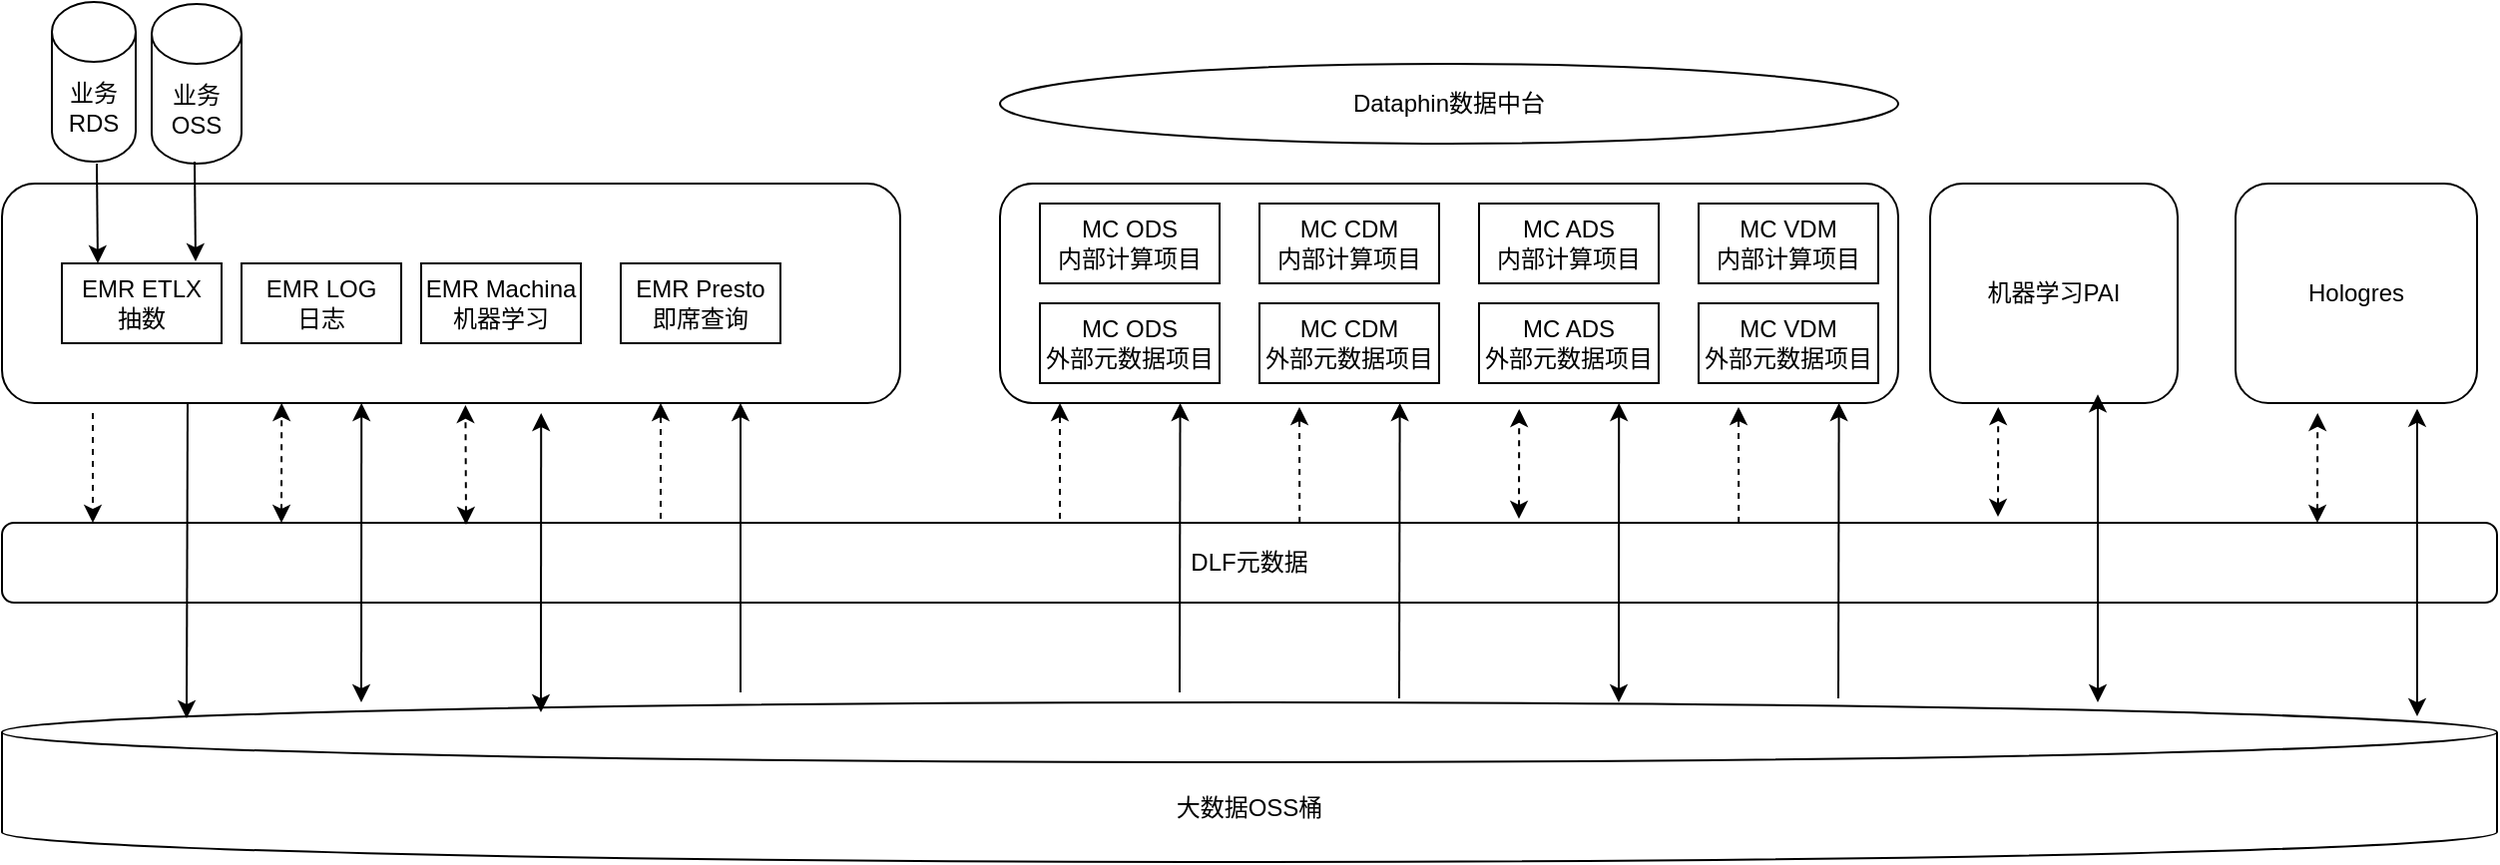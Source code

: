 <mxfile version="14.1.9" type="github">
  <diagram id="5Bf63ii3CVeu8Wser6sO" name="Page-1">
    <mxGraphModel dx="926" dy="467" grid="1" gridSize="10" guides="1" tooltips="1" connect="1" arrows="1" fold="1" page="1" pageScale="1" pageWidth="827" pageHeight="1169" math="0" shadow="0">
      <root>
        <mxCell id="0" />
        <mxCell id="1" parent="0" />
        <mxCell id="-fOQ6UJUi87TNU-in3ka-28" value="" style="rounded=1;whiteSpace=wrap;html=1;" vertex="1" parent="1">
          <mxGeometry x="50" y="340" width="450" height="110" as="geometry" />
        </mxCell>
        <mxCell id="-fOQ6UJUi87TNU-in3ka-2" value="EMR ETLX&lt;br&gt;抽数" style="rounded=0;whiteSpace=wrap;html=1;" vertex="1" parent="1">
          <mxGeometry x="80" y="380" width="80" height="40" as="geometry" />
        </mxCell>
        <mxCell id="-fOQ6UJUi87TNU-in3ka-7" value="DLF元数据" style="rounded=1;whiteSpace=wrap;html=1;" vertex="1" parent="1">
          <mxGeometry x="50" y="510" width="1250" height="40" as="geometry" />
        </mxCell>
        <mxCell id="-fOQ6UJUi87TNU-in3ka-8" value="大数据OSS桶" style="shape=cylinder3;whiteSpace=wrap;html=1;boundedLbl=1;backgroundOutline=1;size=15;" vertex="1" parent="1">
          <mxGeometry x="50" y="600" width="1250" height="80" as="geometry" />
        </mxCell>
        <mxCell id="-fOQ6UJUi87TNU-in3ka-15" value="" style="endArrow=classic;html=1;dashed=1;" edge="1" parent="1">
          <mxGeometry width="50" height="50" relative="1" as="geometry">
            <mxPoint x="95.5" y="455" as="sourcePoint" />
            <mxPoint x="95.5" y="510" as="targetPoint" />
          </mxGeometry>
        </mxCell>
        <mxCell id="-fOQ6UJUi87TNU-in3ka-16" value="" style="endArrow=classic;html=1;entryX=0.074;entryY=0.1;entryDx=0;entryDy=0;entryPerimeter=0;" edge="1" parent="1" target="-fOQ6UJUi87TNU-in3ka-8">
          <mxGeometry width="50" height="50" relative="1" as="geometry">
            <mxPoint x="143" y="450" as="sourcePoint" />
            <mxPoint x="140" y="548" as="targetPoint" />
          </mxGeometry>
        </mxCell>
        <mxCell id="-fOQ6UJUi87TNU-in3ka-17" value="EMR LOG&lt;br&gt;日志" style="rounded=0;whiteSpace=wrap;html=1;" vertex="1" parent="1">
          <mxGeometry x="170" y="380" width="80" height="40" as="geometry" />
        </mxCell>
        <mxCell id="-fOQ6UJUi87TNU-in3ka-18" value="EMR Machina&lt;br&gt;机器学习" style="rounded=0;whiteSpace=wrap;html=1;" vertex="1" parent="1">
          <mxGeometry x="260" y="380" width="80" height="40" as="geometry" />
        </mxCell>
        <mxCell id="-fOQ6UJUi87TNU-in3ka-19" value="EMR Presto&lt;br&gt;即席查询" style="rounded=0;whiteSpace=wrap;html=1;" vertex="1" parent="1">
          <mxGeometry x="360" y="380" width="80" height="40" as="geometry" />
        </mxCell>
        <mxCell id="-fOQ6UJUi87TNU-in3ka-1" value="业务RDS" style="shape=cylinder3;whiteSpace=wrap;html=1;boundedLbl=1;backgroundOutline=1;size=15;" vertex="1" parent="1">
          <mxGeometry x="75" y="249" width="42" height="80" as="geometry" />
        </mxCell>
        <mxCell id="-fOQ6UJUi87TNU-in3ka-3" value="业务OSS" style="shape=cylinder3;whiteSpace=wrap;html=1;boundedLbl=1;backgroundOutline=1;size=15;" vertex="1" parent="1">
          <mxGeometry x="125" y="250" width="45" height="80" as="geometry" />
        </mxCell>
        <mxCell id="-fOQ6UJUi87TNU-in3ka-13" value="" style="endArrow=classic;html=1;" edge="1" parent="1">
          <mxGeometry x="68" y="249" width="50" height="50" as="geometry">
            <mxPoint x="97.5" y="330" as="sourcePoint" />
            <mxPoint x="98" y="380" as="targetPoint" />
          </mxGeometry>
        </mxCell>
        <mxCell id="-fOQ6UJUi87TNU-in3ka-14" value="" style="endArrow=classic;html=1;" edge="1" parent="1">
          <mxGeometry x="37" y="249" width="50" height="50" as="geometry">
            <mxPoint x="146.5" y="329" as="sourcePoint" />
            <mxPoint x="147" y="379" as="targetPoint" />
          </mxGeometry>
        </mxCell>
        <mxCell id="-fOQ6UJUi87TNU-in3ka-22" value="" style="endArrow=classic;html=1;dashed=1;" edge="1" parent="1">
          <mxGeometry width="50" height="50" relative="1" as="geometry">
            <mxPoint x="380" y="508" as="sourcePoint" />
            <mxPoint x="380" y="450" as="targetPoint" />
          </mxGeometry>
        </mxCell>
        <mxCell id="-fOQ6UJUi87TNU-in3ka-26" value="" style="endArrow=classic;html=1;" edge="1" parent="1">
          <mxGeometry width="50" height="50" relative="1" as="geometry">
            <mxPoint x="420" y="595" as="sourcePoint" />
            <mxPoint x="420" y="450" as="targetPoint" />
          </mxGeometry>
        </mxCell>
        <mxCell id="-fOQ6UJUi87TNU-in3ka-30" value="" style="rounded=1;whiteSpace=wrap;html=1;" vertex="1" parent="1">
          <mxGeometry x="550" y="340" width="450" height="110" as="geometry" />
        </mxCell>
        <mxCell id="-fOQ6UJUi87TNU-in3ka-31" value="MC ODS&lt;br&gt;内部计算项目" style="rounded=0;whiteSpace=wrap;html=1;" vertex="1" parent="1">
          <mxGeometry x="570" y="350" width="90" height="40" as="geometry" />
        </mxCell>
        <mxCell id="-fOQ6UJUi87TNU-in3ka-32" value="MC ODS&lt;br&gt;外部元数据项目" style="rounded=0;whiteSpace=wrap;html=1;" vertex="1" parent="1">
          <mxGeometry x="570" y="400" width="90" height="40" as="geometry" />
        </mxCell>
        <mxCell id="-fOQ6UJUi87TNU-in3ka-33" value="MC CDM&lt;br&gt;内部计算项目" style="rounded=0;whiteSpace=wrap;html=1;" vertex="1" parent="1">
          <mxGeometry x="680" y="350" width="90" height="40" as="geometry" />
        </mxCell>
        <mxCell id="-fOQ6UJUi87TNU-in3ka-34" value="MC CDM&lt;br&gt;外部元数据项目" style="rounded=0;whiteSpace=wrap;html=1;" vertex="1" parent="1">
          <mxGeometry x="680" y="400" width="90" height="40" as="geometry" />
        </mxCell>
        <mxCell id="-fOQ6UJUi87TNU-in3ka-35" value="MC ADS&lt;br&gt;内部计算项目" style="rounded=0;whiteSpace=wrap;html=1;" vertex="1" parent="1">
          <mxGeometry x="790" y="350" width="90" height="40" as="geometry" />
        </mxCell>
        <mxCell id="-fOQ6UJUi87TNU-in3ka-36" value="MC ADS&lt;br&gt;外部元数据项目" style="rounded=0;whiteSpace=wrap;html=1;" vertex="1" parent="1">
          <mxGeometry x="790" y="400" width="90" height="40" as="geometry" />
        </mxCell>
        <mxCell id="-fOQ6UJUi87TNU-in3ka-37" value="MC VDM&lt;br&gt;内部计算项目" style="rounded=0;whiteSpace=wrap;html=1;" vertex="1" parent="1">
          <mxGeometry x="900" y="350" width="90" height="40" as="geometry" />
        </mxCell>
        <mxCell id="-fOQ6UJUi87TNU-in3ka-38" value="MC VDM&lt;br&gt;外部元数据项目" style="rounded=0;whiteSpace=wrap;html=1;" vertex="1" parent="1">
          <mxGeometry x="900" y="400" width="90" height="40" as="geometry" />
        </mxCell>
        <mxCell id="-fOQ6UJUi87TNU-in3ka-39" value="Dataphin数据中台" style="ellipse;whiteSpace=wrap;html=1;" vertex="1" parent="1">
          <mxGeometry x="550" y="280" width="450" height="40" as="geometry" />
        </mxCell>
        <mxCell id="-fOQ6UJUi87TNU-in3ka-40" value="" style="endArrow=classic;html=1;dashed=1;" edge="1" parent="1">
          <mxGeometry width="50" height="50" relative="1" as="geometry">
            <mxPoint x="580" y="508" as="sourcePoint" />
            <mxPoint x="580" y="450" as="targetPoint" />
          </mxGeometry>
        </mxCell>
        <mxCell id="-fOQ6UJUi87TNU-in3ka-41" value="" style="endArrow=classic;html=1;entryX=0.169;entryY=0.038;entryDx=0;entryDy=0;entryPerimeter=0;exitX=0.472;exitY=-0.062;exitDx=0;exitDy=0;exitPerimeter=0;" edge="1" parent="1" source="-fOQ6UJUi87TNU-in3ka-8">
          <mxGeometry width="50" height="50" relative="1" as="geometry">
            <mxPoint x="640" y="590" as="sourcePoint" />
            <mxPoint x="640.26" y="450" as="targetPoint" />
          </mxGeometry>
        </mxCell>
        <mxCell id="-fOQ6UJUi87TNU-in3ka-42" value="" style="endArrow=classic;html=1;exitX=0.558;exitY=-0.05;exitDx=0;exitDy=0;exitPerimeter=0;dashed=1;" edge="1" parent="1">
          <mxGeometry width="50" height="50" relative="1" as="geometry">
            <mxPoint x="700.1" y="510" as="sourcePoint" />
            <mxPoint x="700" y="452" as="targetPoint" />
          </mxGeometry>
        </mxCell>
        <mxCell id="-fOQ6UJUi87TNU-in3ka-43" value="" style="endArrow=classic;html=1;entryX=0.169;entryY=0.038;entryDx=0;entryDy=0;entryPerimeter=0;exitX=0.621;exitY=-0.025;exitDx=0;exitDy=0;exitPerimeter=0;" edge="1" parent="1">
          <mxGeometry width="50" height="50" relative="1" as="geometry">
            <mxPoint x="750.0" y="598" as="sourcePoint" />
            <mxPoint x="750.31" y="450" as="targetPoint" />
          </mxGeometry>
        </mxCell>
        <mxCell id="-fOQ6UJUi87TNU-in3ka-46" value="" style="endArrow=classic;html=1;exitX=0.558;exitY=-0.05;exitDx=0;exitDy=0;exitPerimeter=0;dashed=1;" edge="1" parent="1">
          <mxGeometry width="50" height="50" relative="1" as="geometry">
            <mxPoint x="920.1" y="510" as="sourcePoint" />
            <mxPoint x="920" y="452" as="targetPoint" />
          </mxGeometry>
        </mxCell>
        <mxCell id="-fOQ6UJUi87TNU-in3ka-47" value="" style="endArrow=classic;html=1;entryX=0.169;entryY=0.038;entryDx=0;entryDy=0;entryPerimeter=0;exitX=0.621;exitY=-0.025;exitDx=0;exitDy=0;exitPerimeter=0;" edge="1" parent="1">
          <mxGeometry width="50" height="50" relative="1" as="geometry">
            <mxPoint x="970" y="598" as="sourcePoint" />
            <mxPoint x="970.31" y="450" as="targetPoint" />
          </mxGeometry>
        </mxCell>
        <mxCell id="-fOQ6UJUi87TNU-in3ka-48" value="" style="endArrow=classic;startArrow=classic;html=1;entryX=0.578;entryY=1.027;entryDx=0;entryDy=0;entryPerimeter=0;dashed=1;" edge="1" parent="1" target="-fOQ6UJUi87TNU-in3ka-30">
          <mxGeometry width="50" height="50" relative="1" as="geometry">
            <mxPoint x="810" y="508" as="sourcePoint" />
            <mxPoint x="920" y="820" as="targetPoint" />
          </mxGeometry>
        </mxCell>
        <mxCell id="-fOQ6UJUi87TNU-in3ka-49" value="" style="endArrow=classic;startArrow=classic;html=1;entryX=0.578;entryY=1.027;entryDx=0;entryDy=0;entryPerimeter=0;exitX=0.648;exitY=0;exitDx=0;exitDy=0;exitPerimeter=0;" edge="1" parent="1" source="-fOQ6UJUi87TNU-in3ka-8">
          <mxGeometry width="50" height="50" relative="1" as="geometry">
            <mxPoint x="860" y="505.03" as="sourcePoint" />
            <mxPoint x="860.1" y="450" as="targetPoint" />
          </mxGeometry>
        </mxCell>
        <mxCell id="-fOQ6UJUi87TNU-in3ka-50" value="机器学习PAI" style="rounded=1;whiteSpace=wrap;html=1;" vertex="1" parent="1">
          <mxGeometry x="1016" y="340" width="124" height="110" as="geometry" />
        </mxCell>
        <mxCell id="-fOQ6UJUi87TNU-in3ka-51" value="Hologres" style="rounded=1;whiteSpace=wrap;html=1;" vertex="1" parent="1">
          <mxGeometry x="1169" y="340" width="121" height="110" as="geometry" />
        </mxCell>
        <mxCell id="-fOQ6UJUi87TNU-in3ka-52" value="" style="endArrow=classic;startArrow=classic;html=1;entryX=0.578;entryY=1.027;entryDx=0;entryDy=0;entryPerimeter=0;dashed=1;" edge="1" parent="1">
          <mxGeometry width="50" height="50" relative="1" as="geometry">
            <mxPoint x="1050" y="507.03" as="sourcePoint" />
            <mxPoint x="1050.1" y="452" as="targetPoint" />
          </mxGeometry>
        </mxCell>
        <mxCell id="-fOQ6UJUi87TNU-in3ka-53" value="" style="endArrow=classic;startArrow=classic;html=1;entryX=0.578;entryY=1.027;entryDx=0;entryDy=0;entryPerimeter=0;" edge="1" parent="1">
          <mxGeometry width="50" height="50" relative="1" as="geometry">
            <mxPoint x="1100" y="600" as="sourcePoint" />
            <mxPoint x="1100" y="445.65" as="targetPoint" />
          </mxGeometry>
        </mxCell>
        <mxCell id="-fOQ6UJUi87TNU-in3ka-54" value="" style="endArrow=classic;startArrow=classic;html=1;entryX=0.578;entryY=1.027;entryDx=0;entryDy=0;entryPerimeter=0;" edge="1" parent="1">
          <mxGeometry width="50" height="50" relative="1" as="geometry">
            <mxPoint x="1260" y="607" as="sourcePoint" />
            <mxPoint x="1260" y="452.83" as="targetPoint" />
          </mxGeometry>
        </mxCell>
        <mxCell id="-fOQ6UJUi87TNU-in3ka-55" value="" style="endArrow=classic;startArrow=classic;html=1;entryX=0.578;entryY=1.027;entryDx=0;entryDy=0;entryPerimeter=0;dashed=1;" edge="1" parent="1">
          <mxGeometry width="50" height="50" relative="1" as="geometry">
            <mxPoint x="1210" y="510" as="sourcePoint" />
            <mxPoint x="1210.1" y="454.97" as="targetPoint" />
          </mxGeometry>
        </mxCell>
        <mxCell id="-fOQ6UJUi87TNU-in3ka-56" value="" style="endArrow=classic;startArrow=classic;html=1;entryX=0.578;entryY=1.027;entryDx=0;entryDy=0;entryPerimeter=0;dashed=1;exitX=0.112;exitY=0;exitDx=0;exitDy=0;exitPerimeter=0;" edge="1" parent="1" source="-fOQ6UJUi87TNU-in3ka-7">
          <mxGeometry width="50" height="50" relative="1" as="geometry">
            <mxPoint x="190" y="505" as="sourcePoint" />
            <mxPoint x="190.1" y="450" as="targetPoint" />
          </mxGeometry>
        </mxCell>
        <mxCell id="-fOQ6UJUi87TNU-in3ka-57" value="" style="endArrow=classic;startArrow=classic;html=1;entryX=0.578;entryY=1.027;entryDx=0;entryDy=0;entryPerimeter=0;exitX=0.648;exitY=0;exitDx=0;exitDy=0;exitPerimeter=0;" edge="1" parent="1">
          <mxGeometry width="50" height="50" relative="1" as="geometry">
            <mxPoint x="230" y="600" as="sourcePoint" />
            <mxPoint x="230.1" y="450" as="targetPoint" />
          </mxGeometry>
        </mxCell>
        <mxCell id="-fOQ6UJUi87TNU-in3ka-58" value="" style="endArrow=classic;startArrow=classic;html=1;entryX=0.578;entryY=1.027;entryDx=0;entryDy=0;entryPerimeter=0;exitX=0.648;exitY=0;exitDx=0;exitDy=0;exitPerimeter=0;" edge="1" parent="1">
          <mxGeometry width="50" height="50" relative="1" as="geometry">
            <mxPoint x="320" y="605" as="sourcePoint" />
            <mxPoint x="320.1" y="455" as="targetPoint" />
          </mxGeometry>
        </mxCell>
        <mxCell id="-fOQ6UJUi87TNU-in3ka-59" value="" style="endArrow=classic;startArrow=classic;html=1;dashed=1;entryX=0.516;entryY=1.009;entryDx=0;entryDy=0;entryPerimeter=0;exitX=0.186;exitY=0.025;exitDx=0;exitDy=0;exitPerimeter=0;" edge="1" parent="1" source="-fOQ6UJUi87TNU-in3ka-7" target="-fOQ6UJUi87TNU-in3ka-28">
          <mxGeometry width="50" height="50" relative="1" as="geometry">
            <mxPoint x="280" y="510" as="sourcePoint" />
            <mxPoint x="282" y="452" as="targetPoint" />
          </mxGeometry>
        </mxCell>
      </root>
    </mxGraphModel>
  </diagram>
</mxfile>
